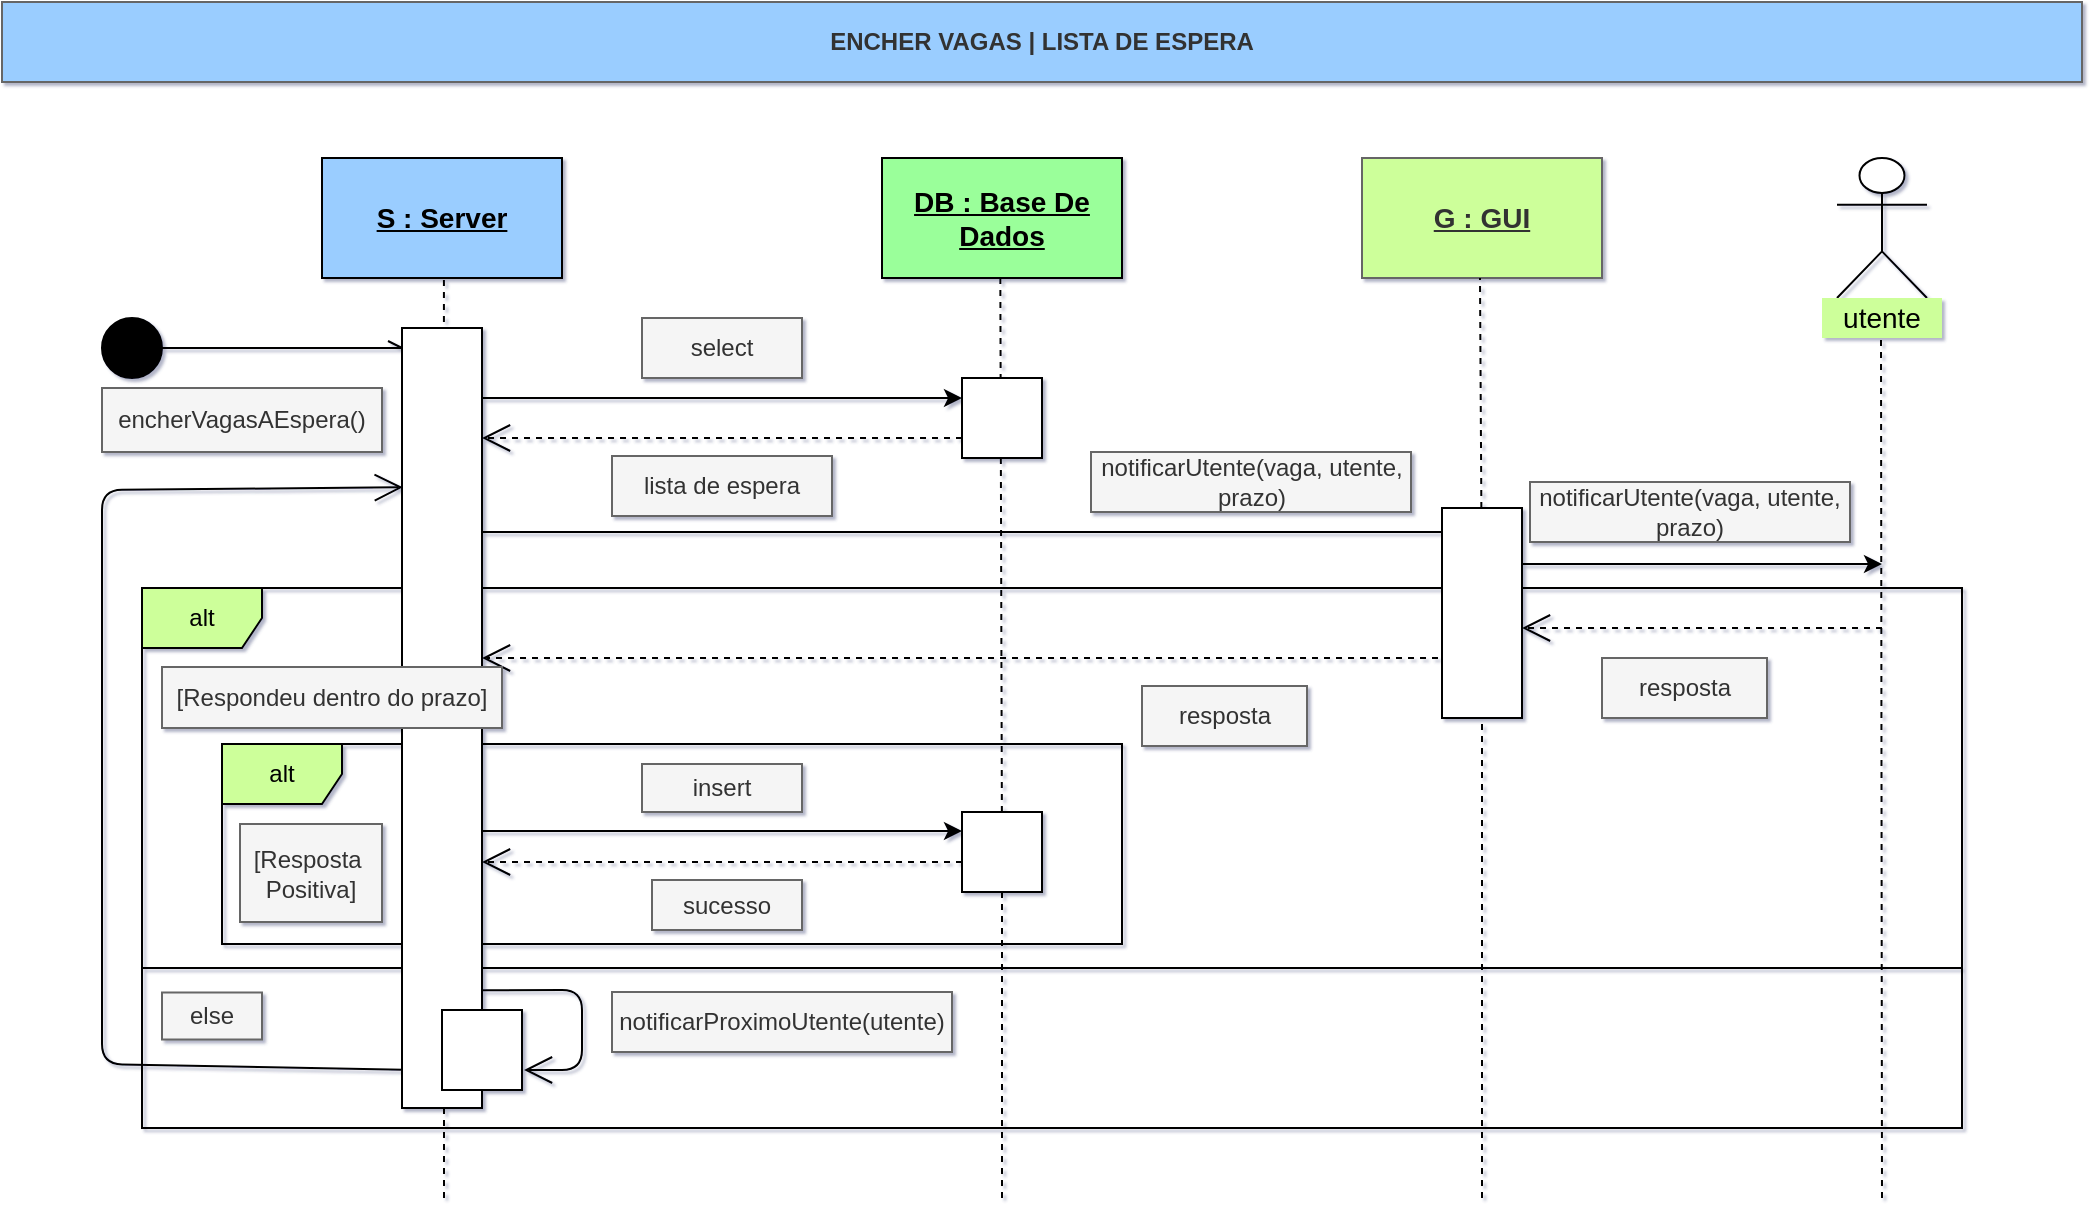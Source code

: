<mxfile version="14.2.7" type="device"><diagram id="AsH_5SjAXSJHShSrWKoF" name="Page-1"><mxGraphModel dx="2207" dy="491" grid="1" gridSize="10" guides="1" tooltips="1" connect="0" arrows="1" fold="1" page="1" pageScale="1" pageWidth="1169" pageHeight="827" math="0" shadow="1"><root><mxCell id="0"/><mxCell id="1" parent="0"/><mxCell id="z1A5F202B353BqD62EE--32" value="alt" style="shape=umlFrame;whiteSpace=wrap;html=1;strokeColor=#000000;fillColor=#CDFF9A;" vertex="1" parent="1"><mxGeometry x="30" y="335" width="910" height="270" as="geometry"/></mxCell><mxCell id="z1A5F202B353BqD62EE--34" value="" style="line;strokeWidth=1;fillColor=none;align=left;verticalAlign=middle;spacingTop=-1;spacingLeft=3;spacingRight=3;rotatable=0;labelPosition=right;points=[];portConstraint=eastwest;" vertex="1" parent="1"><mxGeometry x="30" y="521" width="910" height="8" as="geometry"/></mxCell><mxCell id="z1A5F202B353BqD62EE--47" value="alt" style="shape=umlFrame;whiteSpace=wrap;html=1;strokeColor=#000000;fillColor=#CDFF9A;" vertex="1" parent="1"><mxGeometry x="70" y="413" width="450" height="100" as="geometry"/></mxCell><mxCell id="yt4L-jeNNCaIfQfXymkX-6" value="&lt;b&gt;ENCHER VAGAS | LISTA DE ESPERA&lt;/b&gt;" style="text;html=1;align=center;verticalAlign=middle;whiteSpace=wrap;rounded=0;strokeColor=#666666;fontColor=#333333;fillColor=#9ACDFF;" parent="1" vertex="1"><mxGeometry x="-40" y="42" width="1040" height="40" as="geometry"/></mxCell><mxCell id="tvffZK_oMYYl_4dd8lyw-10" value="&lt;font style=&quot;font-size: 14px&quot;&gt;&lt;u&gt;&lt;b&gt;G : GUI&lt;/b&gt;&lt;/u&gt;&lt;/font&gt;" style="rounded=0;whiteSpace=wrap;html=1;strokeColor=#666666;fontColor=#333333;fillColor=#CDFF9A;" parent="1" vertex="1"><mxGeometry x="640" y="120" width="120" height="60" as="geometry"/></mxCell><mxCell id="W52ST7gWvC9Ii1twbOVq-111" value="" style="endArrow=none;dashed=1;html=1;rounded=1;" parent="1" edge="1" source="z1A5F202B353BqD62EE--25"><mxGeometry width="50" height="50" relative="1" as="geometry"><mxPoint x="459" y="680" as="sourcePoint"/><mxPoint x="459.17" y="180" as="targetPoint"/></mxGeometry></mxCell><mxCell id="W52ST7gWvC9Ii1twbOVq-112" value="" style="endArrow=none;dashed=1;html=1;rounded=1;" parent="1" edge="1" source="z1A5F202B353BqD62EE--27"><mxGeometry width="50" height="50" relative="1" as="geometry"><mxPoint x="699" y="680" as="sourcePoint"/><mxPoint x="699" y="180" as="targetPoint"/></mxGeometry></mxCell><mxCell id="krT9wMDKRIHP58INxjv6-1" value="" style="shape=umlActor;verticalLabelPosition=bottom;verticalAlign=top;html=1;outlineConnect=0;" parent="1" vertex="1"><mxGeometry x="877.5" y="120" width="45" height="70" as="geometry"/></mxCell><mxCell id="Ow26kKRDhqm6Q-N4zCQ5-1" value="&lt;font style=&quot;font-size: 14px&quot;&gt;&lt;b&gt;&lt;u&gt;S : Server&lt;/u&gt;&lt;/b&gt;&lt;/font&gt;" style="rounded=0;whiteSpace=wrap;html=1;fillColor=#9ACDFF;" parent="1" vertex="1"><mxGeometry x="120" y="120" width="120" height="60" as="geometry"/></mxCell><mxCell id="Ow26kKRDhqm6Q-N4zCQ5-2" value="&lt;span style=&quot;font-size: 14px&quot;&gt;&lt;b&gt;&lt;u&gt;DB : Base De Dados&lt;/u&gt;&lt;/b&gt;&lt;/span&gt;" style="rounded=0;whiteSpace=wrap;html=1;fillColor=#9AFF9A;" parent="1" vertex="1"><mxGeometry x="400" y="120" width="120" height="60" as="geometry"/></mxCell><mxCell id="tvffZK_oMYYl_4dd8lyw-6" value="&lt;font style=&quot;font-size: 14px&quot;&gt;utente&lt;/font&gt;" style="text;html=1;align=center;verticalAlign=middle;whiteSpace=wrap;rounded=0;fillColor=#CDFF9A;" parent="1" vertex="1"><mxGeometry x="870" y="190" width="60" height="20" as="geometry"/></mxCell><mxCell id="z1A5F202B353BqD62EE--2" value="" style="endArrow=none;dashed=1;html=1;entryX=0.508;entryY=0.987;entryDx=0;entryDy=0;entryPerimeter=0;" edge="1" parent="1" target="Ow26kKRDhqm6Q-N4zCQ5-1"><mxGeometry width="50" height="50" relative="1" as="geometry"><mxPoint x="181" y="640" as="sourcePoint"/><mxPoint x="182.5" y="185" as="targetPoint"/></mxGeometry></mxCell><mxCell id="z1A5F202B353BqD62EE--3" value="" style="ellipse;whiteSpace=wrap;html=1;aspect=fixed;fillColor=#000000;" vertex="1" parent="1"><mxGeometry x="10" y="200" width="30" height="30" as="geometry"/></mxCell><mxCell id="z1A5F202B353BqD62EE--4" value="" style="endArrow=openAsync;html=1;endFill=0;" edge="1" parent="1" source="z1A5F202B353BqD62EE--3"><mxGeometry width="50" height="50" relative="1" as="geometry"><mxPoint x="480" y="275" as="sourcePoint"/><mxPoint x="160" y="215" as="targetPoint"/></mxGeometry></mxCell><mxCell id="z1A5F202B353BqD62EE--6" value="encherVagasAEspera()" style="text;html=1;strokeColor=#666666;align=center;verticalAlign=middle;whiteSpace=wrap;rounded=0;fillColor=#f5f5f5;fontColor=#333333;" vertex="1" parent="1"><mxGeometry x="10" y="235" width="140" height="32" as="geometry"/></mxCell><mxCell id="z1A5F202B353BqD62EE--7" value="" style="endArrow=classic;html=1;" edge="1" parent="1"><mxGeometry width="50" height="50" relative="1" as="geometry"><mxPoint x="200" y="240" as="sourcePoint"/><mxPoint x="440" y="240" as="targetPoint"/></mxGeometry></mxCell><mxCell id="z1A5F202B353BqD62EE--8" value="select" style="text;html=1;strokeColor=#666666;align=center;verticalAlign=middle;whiteSpace=wrap;rounded=0;fillColor=#f5f5f5;fontColor=#333333;" vertex="1" parent="1"><mxGeometry x="280" y="200" width="80" height="30" as="geometry"/></mxCell><mxCell id="z1A5F202B353BqD62EE--9" value="" style="endArrow=open;endFill=1;endSize=12;html=1;dashed=1;" edge="1" parent="1"><mxGeometry width="160" relative="1" as="geometry"><mxPoint x="440" y="260" as="sourcePoint"/><mxPoint x="200" y="260" as="targetPoint"/></mxGeometry></mxCell><mxCell id="z1A5F202B353BqD62EE--10" value="lista de espera" style="text;html=1;strokeColor=#666666;align=center;verticalAlign=middle;whiteSpace=wrap;rounded=0;fillColor=#f5f5f5;fontColor=#333333;" vertex="1" parent="1"><mxGeometry x="265" y="269" width="110" height="30" as="geometry"/></mxCell><mxCell id="z1A5F202B353BqD62EE--11" value="" style="endArrow=classic;html=1;" edge="1" parent="1"><mxGeometry width="50" height="50" relative="1" as="geometry"><mxPoint x="200" y="307" as="sourcePoint"/><mxPoint x="720" y="307" as="targetPoint"/></mxGeometry></mxCell><mxCell id="z1A5F202B353BqD62EE--12" value="" style="endArrow=none;dashed=1;html=1;rounded=1;" edge="1" parent="1"><mxGeometry width="50" height="50" relative="1" as="geometry"><mxPoint x="900" y="640" as="sourcePoint"/><mxPoint x="899.5" y="210" as="targetPoint"/></mxGeometry></mxCell><mxCell id="z1A5F202B353BqD62EE--13" value="notificarUtente(vaga, utente, prazo)" style="text;html=1;strokeColor=#666666;align=center;verticalAlign=middle;whiteSpace=wrap;rounded=0;fillColor=#f5f5f5;fontColor=#333333;" vertex="1" parent="1"><mxGeometry x="504.5" y="267" width="160" height="30" as="geometry"/></mxCell><mxCell id="z1A5F202B353BqD62EE--14" value="" style="endArrow=classic;html=1;" edge="1" parent="1"><mxGeometry width="50" height="50" relative="1" as="geometry"><mxPoint x="720" y="323" as="sourcePoint"/><mxPoint x="900" y="323" as="targetPoint"/></mxGeometry></mxCell><mxCell id="z1A5F202B353BqD62EE--16" value="" style="endArrow=open;endFill=1;endSize=12;html=1;dashed=1;" edge="1" parent="1"><mxGeometry width="160" relative="1" as="geometry"><mxPoint x="900" y="355" as="sourcePoint"/><mxPoint x="720" y="355" as="targetPoint"/></mxGeometry></mxCell><mxCell id="z1A5F202B353BqD62EE--17" value="resposta" style="text;html=1;strokeColor=#666666;align=center;verticalAlign=middle;whiteSpace=wrap;rounded=0;fillColor=#f5f5f5;fontColor=#333333;" vertex="1" parent="1"><mxGeometry x="760" y="370" width="82.5" height="30" as="geometry"/></mxCell><mxCell id="z1A5F202B353BqD62EE--18" value="" style="endArrow=open;endFill=1;endSize=12;html=1;dashed=1;" edge="1" parent="1"><mxGeometry width="160" relative="1" as="geometry"><mxPoint x="720" y="370" as="sourcePoint"/><mxPoint x="200" y="370" as="targetPoint"/></mxGeometry></mxCell><mxCell id="z1A5F202B353BqD62EE--19" value="resposta" style="text;html=1;strokeColor=#666666;align=center;verticalAlign=middle;whiteSpace=wrap;rounded=0;fillColor=#f5f5f5;fontColor=#333333;" vertex="1" parent="1"><mxGeometry x="530" y="384" width="82.5" height="30" as="geometry"/></mxCell><mxCell id="z1A5F202B353BqD62EE--20" value="" style="endArrow=classic;html=1;" edge="1" parent="1"><mxGeometry width="50" height="50" relative="1" as="geometry"><mxPoint x="200" y="456.5" as="sourcePoint"/><mxPoint x="440" y="456.5" as="targetPoint"/></mxGeometry></mxCell><mxCell id="z1A5F202B353BqD62EE--21" value="insert" style="text;html=1;strokeColor=#666666;align=center;verticalAlign=middle;whiteSpace=wrap;rounded=0;fillColor=#f5f5f5;fontColor=#333333;" vertex="1" parent="1"><mxGeometry x="280" y="423" width="80" height="24" as="geometry"/></mxCell><mxCell id="z1A5F202B353BqD62EE--22" value="" style="endArrow=open;endFill=1;endSize=12;html=1;dashed=1;" edge="1" parent="1"><mxGeometry width="160" relative="1" as="geometry"><mxPoint x="440" y="472" as="sourcePoint"/><mxPoint x="200" y="472" as="targetPoint"/></mxGeometry></mxCell><mxCell id="z1A5F202B353BqD62EE--23" value="sucesso" style="text;html=1;strokeColor=#666666;align=center;verticalAlign=middle;whiteSpace=wrap;rounded=0;fillColor=#f5f5f5;fontColor=#333333;" vertex="1" parent="1"><mxGeometry x="285" y="481" width="75" height="25" as="geometry"/></mxCell><mxCell id="z1A5F202B353BqD62EE--24" value="" style="rounded=0;whiteSpace=wrap;html=1;strokeColor=#000000;fillColor=#FFFFFF;" vertex="1" parent="1"><mxGeometry x="440" y="230" width="40" height="40" as="geometry"/></mxCell><mxCell id="z1A5F202B353BqD62EE--28" value="" style="endArrow=none;dashed=1;html=1;rounded=1;" edge="1" parent="1" target="z1A5F202B353BqD62EE--27"><mxGeometry width="50" height="50" relative="1" as="geometry"><mxPoint x="700" y="640" as="sourcePoint"/><mxPoint x="699" y="180" as="targetPoint"/></mxGeometry></mxCell><mxCell id="z1A5F202B353BqD62EE--29" value="" style="rounded=0;whiteSpace=wrap;html=1;strokeColor=#000000;fillColor=#FFFFFF;" vertex="1" parent="1"><mxGeometry x="160" y="205" width="40" height="390" as="geometry"/></mxCell><mxCell id="z1A5F202B353BqD62EE--31" value="notificarUtente(vaga, utente, prazo)" style="text;html=1;strokeColor=#666666;align=center;verticalAlign=middle;whiteSpace=wrap;rounded=0;fillColor=#f5f5f5;fontColor=#333333;" vertex="1" parent="1"><mxGeometry x="724" y="282" width="160" height="30" as="geometry"/></mxCell><mxCell id="z1A5F202B353BqD62EE--33" value="[Respondeu dentro do prazo]" style="text;html=1;strokeColor=#666666;align=center;verticalAlign=middle;whiteSpace=wrap;rounded=0;fillColor=#f5f5f5;fontColor=#333333;" vertex="1" parent="1"><mxGeometry x="40" y="374.5" width="170" height="30.5" as="geometry"/></mxCell><mxCell id="z1A5F202B353BqD62EE--27" value="" style="rounded=0;whiteSpace=wrap;html=1;strokeColor=#000000;fillColor=#FFFFFF;" vertex="1" parent="1"><mxGeometry x="680" y="295" width="40" height="105" as="geometry"/></mxCell><mxCell id="z1A5F202B353BqD62EE--36" value="else" style="text;html=1;strokeColor=#666666;align=center;verticalAlign=middle;whiteSpace=wrap;rounded=0;fillColor=#f5f5f5;fontColor=#333333;" vertex="1" parent="1"><mxGeometry x="40" y="537.25" width="50" height="23.5" as="geometry"/></mxCell><mxCell id="z1A5F202B353BqD62EE--37" value="" style="rounded=0;whiteSpace=wrap;html=1;strokeColor=#000000;fillColor=#FFFFFF;" vertex="1" parent="1"><mxGeometry x="180" y="546" width="40" height="40" as="geometry"/></mxCell><mxCell id="z1A5F202B353BqD62EE--41" value="" style="endArrow=open;endFill=1;endSize=12;html=1;exitX=0.99;exitY=0.855;exitDx=0;exitDy=0;exitPerimeter=0;entryX=1.025;entryY=0.85;entryDx=0;entryDy=0;entryPerimeter=0;" edge="1" parent="1"><mxGeometry width="160" relative="1" as="geometry"><mxPoint x="199.6" y="536.175" as="sourcePoint"/><mxPoint x="221" y="576" as="targetPoint"/><Array as="points"><mxPoint x="250" y="536"/><mxPoint x="250" y="576"/></Array></mxGeometry></mxCell><mxCell id="z1A5F202B353BqD62EE--46" value="notificarProximoUtente(utente)" style="text;html=1;strokeColor=#666666;align=center;verticalAlign=middle;whiteSpace=wrap;rounded=0;fillColor=#f5f5f5;fontColor=#333333;" vertex="1" parent="1"><mxGeometry x="265" y="537" width="170" height="30" as="geometry"/></mxCell><mxCell id="z1A5F202B353BqD62EE--48" value="[Resposta&amp;nbsp;&lt;br&gt;Positiva]" style="text;html=1;strokeColor=#666666;align=center;verticalAlign=middle;whiteSpace=wrap;rounded=0;fillColor=#f5f5f5;fontColor=#333333;" vertex="1" parent="1"><mxGeometry x="79" y="453" width="71" height="49" as="geometry"/></mxCell><mxCell id="z1A5F202B353BqD62EE--25" value="" style="rounded=0;whiteSpace=wrap;html=1;strokeColor=#000000;fillColor=#FFFFFF;" vertex="1" parent="1"><mxGeometry x="440" y="447" width="40" height="40" as="geometry"/></mxCell><mxCell id="z1A5F202B353BqD62EE--49" value="" style="endArrow=none;dashed=1;html=1;rounded=1;" edge="1" parent="1" target="z1A5F202B353BqD62EE--25"><mxGeometry width="50" height="50" relative="1" as="geometry"><mxPoint x="460" y="640" as="sourcePoint"/><mxPoint x="459.17" y="180" as="targetPoint"/></mxGeometry></mxCell><mxCell id="z1A5F202B353BqD62EE--50" value="" style="endArrow=open;endFill=1;endSize=12;html=1;exitX=0.01;exitY=0.945;exitDx=0;exitDy=0;exitPerimeter=0;entryX=0.01;entryY=0.147;entryDx=0;entryDy=0;entryPerimeter=0;" edge="1" parent="1"><mxGeometry width="160" relative="1" as="geometry"><mxPoint x="160.4" y="575.925" as="sourcePoint"/><mxPoint x="160.4" y="284.655" as="targetPoint"/><Array as="points"><mxPoint x="10" y="573"/><mxPoint x="10" y="286"/></Array></mxGeometry></mxCell></root></mxGraphModel></diagram></mxfile>